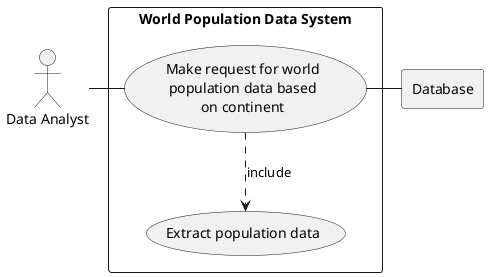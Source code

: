 @startuml

actor DA as "Data Analyst"

rectangle Database

rectangle "World Population Data System" {
    usecase UC1 as "Make request for world
    population data based
     on continent"

    usecase UCa as "Extract population data"

    DA - UC1
    UC1 ..> UCa : include
    UC1 - Database
}

@enduml